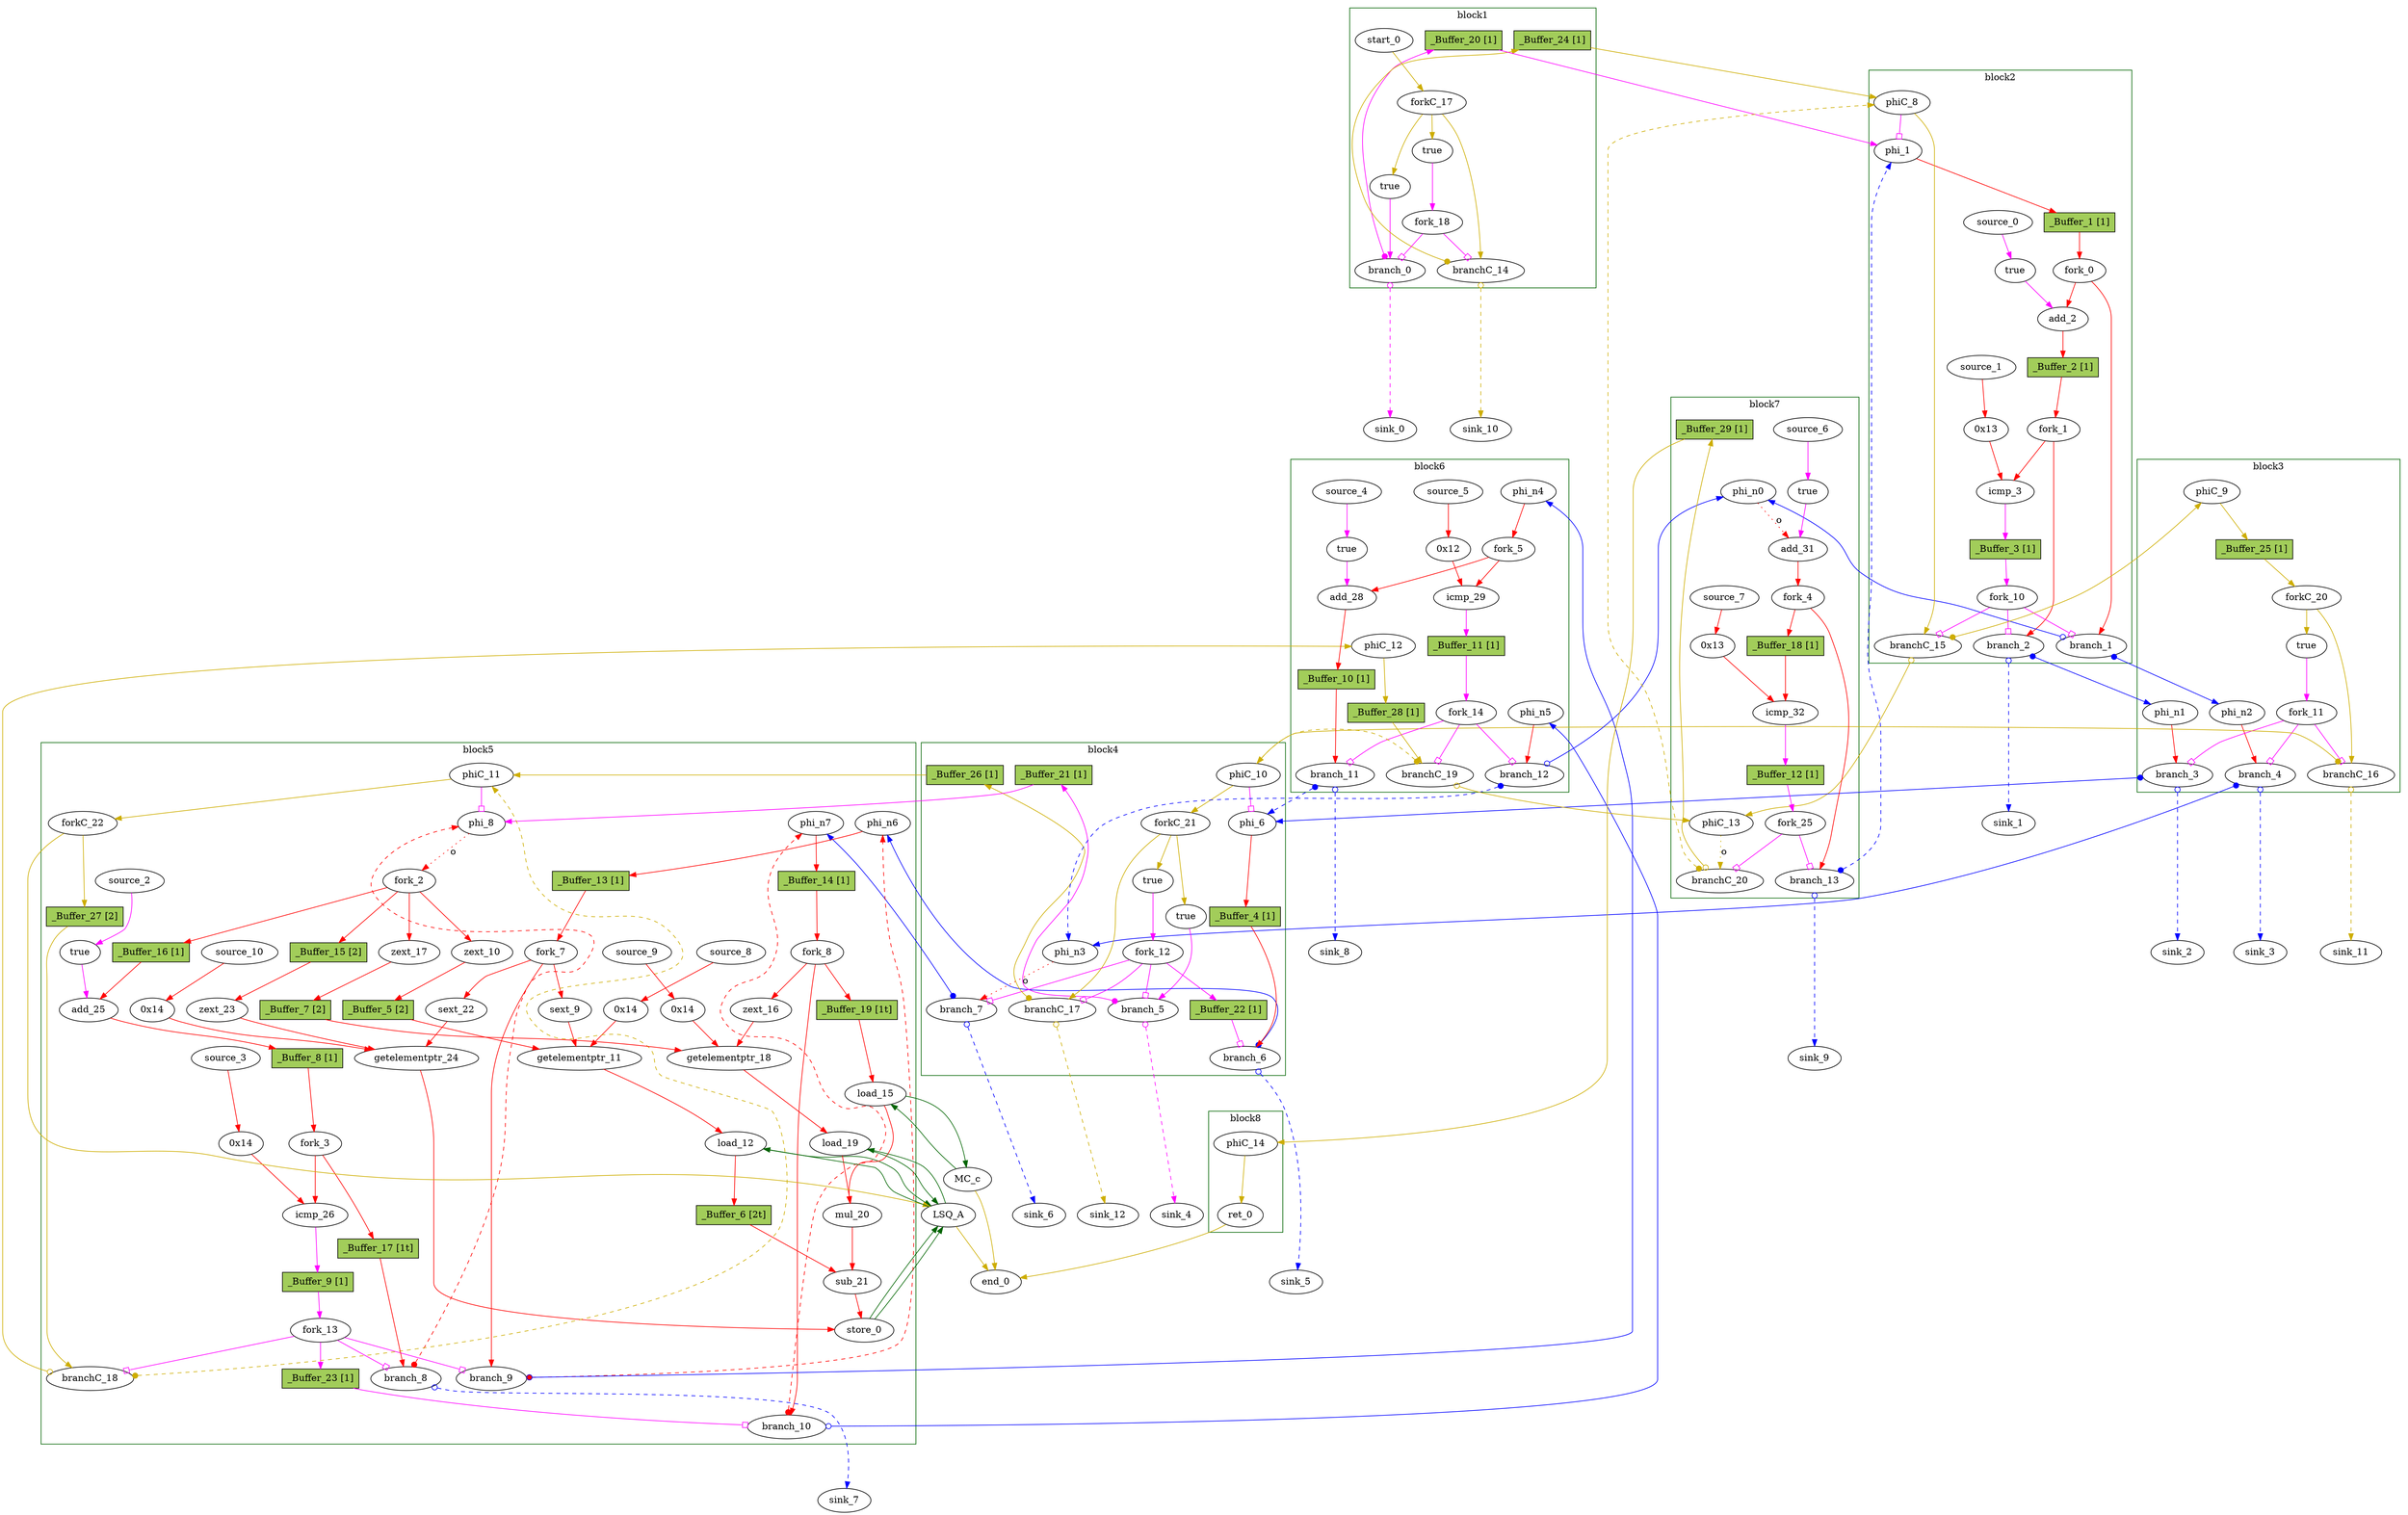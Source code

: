 // Number of blocks: 155
// Number of channels: 233
Digraph G {

  // Blocks
subgraph cluster_1 {
color = "darkgreen"
label = "block1"
  brCst_block1 [type=Constant, in="in1:1", out="out1:1", bbID = 1, value="0x1", label=true,  shape=oval];
  cst_0 [type=Constant, in="in1:1", out="out1:1", bbID = 1, value="0x1", label=true,  shape=oval];
  branch_0 [type=Branch, in="in1:1 in2?:1", out="out1+:1 out2-:1", bbID = 1,  shape=oval];
  start_0 [type=Entry, in="in1:0", out="out1:0", bbID = 1,  shape=oval];
  forkC_17 [type=Fork, in="in1:0", out="out1:0 out2:0 out3:0", bbID = 1,  shape=oval];
  branchC_14 [type=Branch, in="in1:0 in2?:1", out="out1+:0 out2-:0", bbID = 1,  shape=oval];
  fork_18 [type=Fork, in="in1:1", out="out1:1 out2:1", bbID = 1,  shape=oval];
  _Buffer_20 [type=Buffer, in="in1:1", out="out1:1", bbID = 1, slots=1, transparent=false, label="_Buffer_20 [1]",  shape=box, style=filled, fillcolor=darkolivegreen3, height = 0.4];
  _Buffer_24 [type=Buffer, in="in1:0", out="out1:0", bbID = 1, slots=1, transparent=false, label="_Buffer_24 [1]",  shape=box, style=filled, fillcolor=darkolivegreen3, height = 0.4];
}
subgraph cluster_2 {
color = "darkgreen"
label = "block2"
  phi_1 [type=Mux, in="in1?:1 in2:5 in3:5", out="out1:5", delay=1.918, bbID = 2,  shape=oval];
  cst_1 [type=Constant, in="in1:1", out="out1:1", bbID = 2, value="0x1", label=true,  shape=oval];
  add_2 [type=Operator, in="in1:6 in2:6", out="out1:6", op = "add_op", delay=2.974, bbID = 2,  shape=oval];
  cst_2 [type=Constant, in="in1:5", out="out1:5", bbID = 2, value="0x13", label="0x13",  shape=oval];
  icmp_3 [type=Operator, in="in1:6 in2:6", out="out1:1", op = "icmp_ult_op", delay=3.42, bbID = 2,  shape=oval];
  fork_0 [type=Fork, in="in1:5", out="out1:5 out2:5", bbID = 2,  shape=oval];
  fork_1 [type=Fork, in="in1:6", out="out1:6 out2:6", bbID = 2,  shape=oval];
  branch_1 [type=Branch, in="in1:5 in2?:1", out="out1+:5 out2-:5", bbID = 2,  shape=oval];
  branch_2 [type=Branch, in="in1:6 in2?:1", out="out1+:6 out2-:6", bbID = 2,  shape=oval];
  fork_10 [type=Fork, in="in1:1", out="out1:1 out2:1 out3:1", bbID = 2,  shape=oval];
  phiC_8 [type=CntrlMerge, in="in1:0 in2:0", out="out1:0 out2?:1", delay=1.842, bbID = 2,  shape=oval];
  branchC_15 [type=Branch, in="in1:0 in2?:1", out="out1+:0 out2-:0", bbID = 2,  shape=oval];
  source_0 [type=Source, out="out1:1", bbID = 2,  shape=oval];
  source_1 [type=Source, out="out1:5", bbID = 2,  shape=oval];
  _Buffer_1 [type=Buffer, in="in1:5", out="out1:5", bbID = 2, slots=1, transparent=false, label="_Buffer_1 [1]",  shape=box, style=filled, fillcolor=darkolivegreen3, height = 0.4];
  _Buffer_2 [type=Buffer, in="in1:6", out="out1:6", bbID = 2, slots=1, transparent=false, label="_Buffer_2 [1]",  shape=box, style=filled, fillcolor=darkolivegreen3, height = 0.4];
  _Buffer_3 [type=Buffer, in="in1:1", out="out1:1", bbID = 2, slots=1, transparent=false, label="_Buffer_3 [1]",  shape=box, style=filled, fillcolor=darkolivegreen3, height = 0.4];
}
subgraph cluster_3 {
color = "darkgreen"
label = "block3"
  brCst_block3 [type=Constant, in="in1:1", out="out1:1", bbID = 3, value="0x1", label=true,  shape=oval];
  phi_n1 [type=Merge, in="in1:6", out="out1:6", bbID = 3,  shape=oval];
  phi_n2 [type=Merge, in="in1:5", out="out1:5", bbID = 3,  shape=oval];
  branch_3 [type=Branch, in="in1:6 in2?:1", out="out1+:6 out2-:6", bbID = 3,  shape=oval];
  branch_4 [type=Branch, in="in1:5 in2?:1", out="out1+:5 out2-:5", bbID = 3,  shape=oval];
  fork_11 [type=Fork, in="in1:1", out="out1:1 out2:1 out3:1", bbID = 3,  shape=oval];
  phiC_9 [type=Merge, in="in1:0", out="out1:0", delay=1.842, bbID = 3,  shape=oval];
  forkC_20 [type=Fork, in="in1:0", out="out1:0 out2:0", bbID = 3,  shape=oval];
  branchC_16 [type=Branch, in="in1:0 in2?:1", out="out1+:0 out2-:0", bbID = 3,  shape=oval];
  _Buffer_25 [type=Buffer, in="in1:0", out="out1:0", bbID = 3, slots=1, transparent=false, label="_Buffer_25 [1]",  shape=box, style=filled, fillcolor=darkolivegreen3, height = 0.4];
}
subgraph cluster_4 {
color = "darkgreen"
label = "block4"
  phi_6 [type=Mux, in="in1?:1 in2:5 in3:5", out="out1:5", delay=1.918, bbID = 4,  shape=oval];
  brCst_block4 [type=Constant, in="in1:1", out="out1:1", bbID = 4, value="0x1", label=true,  shape=oval];
  cst_3 [type=Constant, in="in1:1", out="out1:1", bbID = 4, value="0x1", label=true,  shape=oval];
  phi_n3 [type=Merge, in="in1:5 in2:5", out="out1:5", delay=1.918, bbID = 4,  shape=oval];
  branch_5 [type=Branch, in="in1:1 in2?:1", out="out1+:1 out2-:1", bbID = 4,  shape=oval];
  branch_6 [type=Branch, in="in1:5 in2?:1", out="out1+:5 out2-:5", bbID = 4,  shape=oval];
  branch_7 [type=Branch, in="in1:5 in2?:1", out="out1+:5 out2-:5", bbID = 4,  shape=oval];
  fork_12 [type=Fork, in="in1:1", out="out1:1 out2:1 out3:1 out4:1", bbID = 4,  shape=oval];
  phiC_10 [type=CntrlMerge, in="in1:0 in2:0", out="out1:0 out2?:1", delay=1.842, bbID = 4,  shape=oval];
  forkC_21 [type=Fork, in="in1:0", out="out1:0 out2:0 out3:0", bbID = 4,  shape=oval];
  branchC_17 [type=Branch, in="in1:0 in2?:1", out="out1+:0 out2-:0", bbID = 4,  shape=oval];
  _Buffer_4 [type=Buffer, in="in1:5", out="out1:5", bbID = 4, slots=1, transparent=false, label="_Buffer_4 [1]",  shape=box, style=filled, fillcolor=darkolivegreen3, height = 0.4];
  _Buffer_21 [type=Buffer, in="in1:1", out="out1:1", bbID = 4, slots=1, transparent=false, label="_Buffer_21 [1]",  shape=box, style=filled, fillcolor=darkolivegreen3, height = 0.4];
  _Buffer_22 [type=Buffer, in="in1:1", out="out1:1", bbID = 4, slots=1, transparent=false, label="_Buffer_22 [1]",  shape=box, style=filled, fillcolor=darkolivegreen3, height = 0.4];
  _Buffer_26 [type=Buffer, in="in1:0", out="out1:0", bbID = 4, slots=1, transparent=false, label="_Buffer_26 [1]",  shape=box, style=filled, fillcolor=darkolivegreen3, height = 0.4];
}
subgraph cluster_5 {
color = "darkgreen"
label = "block5"
  phi_8 [type=Mux, in="in1?:1 in2:5 in3:5", out="out1:5", delay=1.918, bbID = 5,  shape=oval];
  sext_9 [type=Operator, in="in1:5", out="out1:5", op = "sext_op", delay=0.786, bbID = 5, retimingDiff=1,  shape=oval];
  zext_10 [type=Operator, in="in1:5", out="out1:5", op = "zext_op", bbID = 5,  shape=oval];
  getelementptr_11 [type=Operator, in="in1:32 in2:32 in3:32", out="out1:32", op = "getelementptr_op", delay=2.914, constants=1, bbID = 5, retimingDiff=1,  shape=oval];
  load_12 [type=Operator, in="in1:32 in2:32", out="out1:32 out2:32", op = "lsq_load_op", delay=1.503, latency=5, bbID = 5, portID = 0, offset = 0, retimingDiff=1.66667,  shape=oval];
  load_15 [type=Operator, in="in1:32 in2:5", out="out1:32 out2:5", op = "mc_load_op", delay=1.503, latency=2, bbID = 5, portID = 0, offset = 0, retimingDiff=0.66667,  shape=oval];
  zext_16 [type=Operator, in="in1:5", out="out1:5", op = "zext_op", bbID = 5, retimingDiff=1.33333,  shape=oval];
  zext_17 [type=Operator, in="in1:5", out="out1:5", op = "zext_op", bbID = 5,  shape=oval];
  getelementptr_18 [type=Operator, in="in1:32 in2:32 in3:32", out="out1:32", op = "getelementptr_op", delay=2.914, constants=1, bbID = 5, retimingDiff=1.33333,  shape=oval];
  load_19 [type=Operator, in="in1:32 in2:32", out="out1:32 out2:32", op = "lsq_load_op", delay=1.503, latency=5, bbID = 5, portID = 1, offset = 0, retimingDiff=1.66667,  shape=oval];
  mul_20 [type=Operator, in="in1:32 in2:32", out="out1:32", op = "mul_op", delay=2.914, latency=4, bbID = 5, retimingDiff=1.33333,  shape=oval];
  sub_21 [type=Operator, in="in1:32 in2:32", out="out1:32", op = "sub_op", delay=2.683, bbID = 5, retimingDiff=4.33333,  shape=oval];
  sext_22 [type=Operator, in="in1:5", out="out1:5", op = "sext_op", delay=0.786, bbID = 5, retimingDiff=1,  shape=oval];
  zext_23 [type=Operator, in="in1:5", out="out1:5", op = "zext_op", bbID = 5, retimingDiff=1,  shape=oval];
  getelementptr_24 [type=Operator, in="in1:32 in2:32 in3:32", out="out1:32", op = "getelementptr_op", delay=2.914, constants=1, bbID = 5, retimingDiff=1,  shape=oval];
  store_0 [type=Operator, in="in1:32 in2:32", out="out1:32 out2:32", op = "lsq_store_op", delay=0.779, bbID = 5, portID = 0, offset = 0,  shape=oval];
  cst_4 [type=Constant, in="in1:1", out="out1:1", bbID = 5, value="0x1", label=true, retimingDiff=0.333333,  shape=oval];
  add_25 [type=Operator, in="in1:5 in2:5", out="out1:5", op = "add_op", delay=2.974, bbID = 5, retimingDiff=0.333333,  shape=oval];
  cst_5 [type=Constant, in="in1:5", out="out1:5", bbID = 5, value="0x14", label="0x14", retimingDiff=0.666667,  shape=oval];
  icmp_26 [type=Operator, in="in1:5 in2:5", out="out1:1", op = "icmp_ult_op", delay=3.42, bbID = 5, retimingDiff=0.666667,  shape=oval];
  cst_10 [type=Constant, in="in1:5", out="out1:5", bbID = 5, value="0x14", label="0x14", retimingDiff=1,  shape=oval];
  cst_11 [type=Constant, in="in1:5", out="out1:5", bbID = 5, value="0x14", label="0x14", retimingDiff=1.33333,  shape=oval];
  cst_12 [type=Constant, in="in1:5", out="out1:5", bbID = 5, value="0x14", label="0x14", retimingDiff=1,  shape=oval];
  phi_n6 [type=Merge, in="in1:5 in2:5", out="out1:5", delay=1.918, bbID = 5,  shape=oval];
  phi_n7 [type=Merge, in="in1:5 in2:5", out="out1:5", delay=1.918, bbID = 5, retimingDiff=0.333333,  shape=oval];
  fork_2 [type=Fork, in="in1:5", out="out1:5 out2:5 out3:5 out4:5", bbID = 5,  shape=oval];
  fork_3 [type=Fork, in="in1:5", out="out1:5 out2:5", bbID = 5, retimingDiff=0.666667,  shape=oval];
  fork_7 [type=Fork, in="in1:5", out="out1:5 out2:5 out3:5", bbID = 5, retimingDiff=1,  shape=oval];
  fork_8 [type=Fork, in="in1:5", out="out1:5 out2:5 out3:5", bbID = 5, retimingDiff=1.33333,  shape=oval];
  branch_8 [type=Branch, in="in1:5 in2?:1", out="out1+:5 out2-:5", bbID = 5, retimingDiff=1,  shape=oval];
  branch_9 [type=Branch, in="in1:5 in2?:1", out="out1+:5 out2-:5", bbID = 5, retimingDiff=1,  shape=oval];
  branch_10 [type=Branch, in="in1:5 in2?:1", out="out1+:5 out2-:5", bbID = 5, retimingDiff=1.33333,  shape=oval];
  fork_13 [type=Fork, in="in1:1", out="out1:1 out2:1 out3:1 out4:1", bbID = 5, retimingDiff=1,  shape=oval];
  phiC_11 [type=CntrlMerge, in="in1:0 in2:0", out="out1:0 out2?:1", delay=1.842, bbID = 5,  shape=oval];
  forkC_22 [type=Fork, in="in1:0", out="out1:0 out2:0", bbID = 5,  shape=oval];
  branchC_18 [type=Branch, in="in1:0 in2?:1", out="out1+:0 out2-:0", bbID = 5, retimingDiff=1,  shape=oval];
  source_2 [type=Source, out="out1:1", bbID = 5, retimingDiff=0.333333,  shape=oval];
  source_3 [type=Source, out="out1:5", bbID = 5, retimingDiff=0.666667,  shape=oval];
  source_8 [type=Source, out="out1:5", bbID = 5, retimingDiff=1,  shape=oval];
  source_9 [type=Source, out="out1:5", bbID = 5, retimingDiff=1.33333,  shape=oval];
  source_10 [type=Source, out="out1:5", bbID = 5, retimingDiff=1,  shape=oval];
  _Buffer_5 [type=Buffer, in="in1:5", out="out1:5", bbID = 5, slots=2, transparent=false, label="_Buffer_5 [2]",  shape=box, style=filled, fillcolor=darkolivegreen3, height = 0.4];
  _Buffer_6 [type=Buffer, in="in1:32", out="out1:32", bbID = 5, slots=2, transparent=true, label="_Buffer_6 [2t]",  shape=box, style=filled, fillcolor=darkolivegreen3, height = 0.4];
  _Buffer_7 [type=Buffer, in="in1:5", out="out1:5", bbID = 5, slots=2, transparent=false, label="_Buffer_7 [2]",  shape=box, style=filled, fillcolor=darkolivegreen3, height = 0.4];
  _Buffer_8 [type=Buffer, in="in1:5", out="out1:5", bbID = 5, slots=1, transparent=false, label="_Buffer_8 [1]",  shape=box, style=filled, fillcolor=darkolivegreen3, height = 0.4];
  _Buffer_9 [type=Buffer, in="in1:1", out="out1:1", bbID = 5, slots=1, transparent=false, label="_Buffer_9 [1]",  shape=box, style=filled, fillcolor=darkolivegreen3, height = 0.4];
  _Buffer_13 [type=Buffer, in="in1:5", out="out1:5", bbID = 5, slots=1, transparent=false, label="_Buffer_13 [1]",  shape=box, style=filled, fillcolor=darkolivegreen3, height = 0.4];
  _Buffer_14 [type=Buffer, in="in1:5", out="out1:5", bbID = 5, slots=1, transparent=false, label="_Buffer_14 [1]",  shape=box, style=filled, fillcolor=darkolivegreen3, height = 0.4];
  _Buffer_15 [type=Buffer, in="in1:5", out="out1:5", bbID = 5, slots=2, transparent=false, label="_Buffer_15 [2]",  shape=box, style=filled, fillcolor=darkolivegreen3, height = 0.4];
  _Buffer_16 [type=Buffer, in="in1:5", out="out1:5", bbID = 5, slots=1, transparent=false, label="_Buffer_16 [1]",  shape=box, style=filled, fillcolor=darkolivegreen3, height = 0.4];
  _Buffer_17 [type=Buffer, in="in1:5", out="out1:5", bbID = 5, slots=1, transparent=true, label="_Buffer_17 [1t]",  shape=box, style=filled, fillcolor=darkolivegreen3, height = 0.4];
  _Buffer_19 [type=Buffer, in="in1:5", out="out1:5", bbID = 5, slots=1, transparent=true, label="_Buffer_19 [1t]",  shape=box, style=filled, fillcolor=darkolivegreen3, height = 0.4];
  _Buffer_23 [type=Buffer, in="in1:1", out="out1:1", bbID = 5, slots=1, transparent=false, label="_Buffer_23 [1]",  shape=box, style=filled, fillcolor=darkolivegreen3, height = 0.4];
  _Buffer_27 [type=Buffer, in="in1:0", out="out1:0", bbID = 5, slots=2, transparent=false, label="_Buffer_27 [2]",  shape=box, style=filled, fillcolor=darkolivegreen3, height = 0.4];
}
subgraph cluster_6 {
color = "darkgreen"
label = "block6"
  cst_6 [type=Constant, in="in1:1", out="out1:1", bbID = 6, value="0x1", label=true,  shape=oval];
  add_28 [type=Operator, in="in1:5 in2:5", out="out1:5", op = "add_op", delay=2.974, bbID = 6,  shape=oval];
  cst_7 [type=Constant, in="in1:5", out="out1:5", bbID = 6, value="0x12", label="0x12",  shape=oval];
  icmp_29 [type=Operator, in="in1:6 in2:6", out="out1:1", op = "icmp_slt_op", delay=3.42, bbID = 6,  shape=oval];
  phi_n4 [type=Merge, in="in1:5", out="out1:5", bbID = 6,  shape=oval];
  phi_n5 [type=Merge, in="in1:5", out="out1:5", bbID = 6,  shape=oval];
  fork_5 [type=Fork, in="in1:5", out="out1:5 out2:5", bbID = 6,  shape=oval];
  branch_11 [type=Branch, in="in1:5 in2?:1", out="out1+:5 out2-:5", bbID = 6,  shape=oval];
  branch_12 [type=Branch, in="in1:5 in2?:1", out="out1+:5 out2-:5", bbID = 6,  shape=oval];
  fork_14 [type=Fork, in="in1:1", out="out1:1 out2:1 out3:1", bbID = 6,  shape=oval];
  phiC_12 [type=Merge, in="in1:0", out="out1:0", delay=1.842, bbID = 6,  shape=oval];
  branchC_19 [type=Branch, in="in1:0 in2?:1", out="out1+:0 out2-:0", bbID = 6,  shape=oval];
  source_4 [type=Source, out="out1:1", bbID = 6,  shape=oval];
  source_5 [type=Source, out="out1:5", bbID = 6,  shape=oval];
  _Buffer_10 [type=Buffer, in="in1:5", out="out1:5", bbID = 6, slots=1, transparent=false, label="_Buffer_10 [1]",  shape=box, style=filled, fillcolor=darkolivegreen3, height = 0.4];
  _Buffer_11 [type=Buffer, in="in1:1", out="out1:1", bbID = 6, slots=1, transparent=false, label="_Buffer_11 [1]",  shape=box, style=filled, fillcolor=darkolivegreen3, height = 0.4];
  _Buffer_28 [type=Buffer, in="in1:0", out="out1:0", bbID = 6, slots=1, transparent=false, label="_Buffer_28 [1]",  shape=box, style=filled, fillcolor=darkolivegreen3, height = 0.4];
}
subgraph cluster_7 {
color = "darkgreen"
label = "block7"
  cst_8 [type=Constant, in="in1:1", out="out1:1", bbID = 7, value="0x1", label=true,  shape=oval];
  add_31 [type=Operator, in="in1:5 in2:5", out="out1:5", op = "add_op", delay=2.974, bbID = 7,  shape=oval];
  cst_9 [type=Constant, in="in1:5", out="out1:5", bbID = 7, value="0x13", label="0x13",  shape=oval];
  icmp_32 [type=Operator, in="in1:5 in2:5", out="out1:1", op = "icmp_ult_op", delay=3.42, bbID = 7,  shape=oval];
  phi_n0 [type=Merge, in="in1:5 in2:5", out="out1:5", delay=1.918, bbID = 7,  shape=oval];
  fork_4 [type=Fork, in="in1:5", out="out1:5 out2:5", bbID = 7,  shape=oval];
  branch_13 [type=Branch, in="in1:5 in2?:1", out="out1+:5 out2-:5", bbID = 7,  shape=oval];
  phiC_13 [type=Merge, in="in1:0 in2:0", out="out1:0", delay=1.842, bbID = 7,  shape=oval];
  branchC_20 [type=Branch, in="in1:0 in2?:1", out="out1+:0 out2-:0", bbID = 7,  shape=oval];
  fork_25 [type=Fork, in="in1:1", out="out1:1 out2:1", bbID = 7,  shape=oval];
  source_6 [type=Source, out="out1:1", bbID = 7,  shape=oval];
  source_7 [type=Source, out="out1:5", bbID = 7,  shape=oval];
  _Buffer_12 [type=Buffer, in="in1:1", out="out1:1", bbID = 7, slots=1, transparent=false, label="_Buffer_12 [1]",  shape=box, style=filled, fillcolor=darkolivegreen3, height = 0.4];
  _Buffer_18 [type=Buffer, in="in1:5", out="out1:5", bbID = 7, slots=1, transparent=false, label="_Buffer_18 [1]",  shape=box, style=filled, fillcolor=darkolivegreen3, height = 0.4];
  _Buffer_29 [type=Buffer, in="in1:0", out="out1:0", bbID = 7, slots=1, transparent=false, label="_Buffer_29 [1]",  shape=box, style=filled, fillcolor=darkolivegreen3, height = 0.4];
}
subgraph cluster_8 {
color = "darkgreen"
label = "block8"
  ret_0 [type=Operator, in="in1:0", out="out1:0", op = "ret_op", bbID = 8,  shape=oval];
  phiC_14 [type=Merge, in="in1:0", out="out1:0", delay=1.842, bbID = 8,  shape=oval];
}
  LSQ_A [type=LSQ, in="in1:0*c0 in2:32*l0a in3:32*l1a in4:32*s0a in5:32*s0d", out="out1:32*l0d out2:32*l1d out3:0*e", bbID = 0, memory = "A", bbcount = 1, ldcount = 2, stcount = 1, fifoDepth = 16, numLoads = "{2}", numStores = "{1}", loadOffsets = "{{0;0;0;0;0;0;0;0;0;0;0;0;0;0;0;0}}", storeOffsets = "{{2;0;0;0;0;0;0;0;0;0;0;0;0;0;0;0}}", loadPorts = "{{0;1;0;0;0;0;0;0;0;0;0;0;0;0;0;0}}", storePorts = "{{0;0;0;0;0;0;0;0;0;0;0;0;0;0;0;0}}", ];
  MC_c [type=MC, in="in1:5*l0a", out="out1:32*l0d out2:0*e", bbID = 0, memory = "c", bbcount = 0, ldcount = 1, stcount = 0, ];
  end_0 [type=Exit, in="in1:0*e in2:0*e in3:0", out="out1:0", bbID = 0,  shape=oval];
  sink_0 [type=Sink, in="in1:1", bbID = 0,  shape=oval];
  sink_1 [type=Sink, in="in1:6", bbID = 0,  shape=oval];
  sink_2 [type=Sink, in="in1:6", bbID = 0,  shape=oval];
  sink_3 [type=Sink, in="in1:5", bbID = 0,  shape=oval];
  sink_4 [type=Sink, in="in1:1", bbID = 0,  shape=oval];
  sink_5 [type=Sink, in="in1:5", bbID = 0,  shape=oval];
  sink_6 [type=Sink, in="in1:5", bbID = 0,  shape=oval];
  sink_7 [type=Sink, in="in1:5", bbID = 0,  shape=oval];
  sink_8 [type=Sink, in="in1:5", bbID = 0,  shape=oval];
  sink_9 [type=Sink, in="in1:5", bbID = 0,  shape=oval];
  sink_10 [type=Sink, in="in1:0", bbID = 0,  shape=oval];
  sink_11 [type=Sink, in="in1:0", bbID = 0,  shape=oval];
  sink_12 [type=Sink, in="in1:0", bbID = 0,  shape=oval];

  // Channels
  brCst_block1 -> fork_18 [from=out1, to=in1, arrowhead=normal, color=magenta];
  cst_0 -> branch_0 [from=out1, to=in1, arrowhead=normal, color=magenta];
  phi_1 -> _Buffer_1 [from=out1, to=in1, arrowhead=normal, color=red];
  cst_1 -> add_2 [from=out1, to=in2, arrowhead=normal, color=magenta];
  add_2 -> _Buffer_2 [from=out1, to=in1, arrowhead=normal, color=red];
  cst_2 -> icmp_3 [from=out1, to=in2, arrowhead=normal, color=red];
  icmp_3 -> _Buffer_3 [from=out1, to=in1, arrowhead=normal, color=magenta];
  brCst_block3 -> fork_11 [from=out1, to=in1, arrowhead=normal, color=magenta];
  phi_6 -> _Buffer_4 [from=out1, to=in1, arrowhead=normal, color=red];
  brCst_block4 -> fork_12 [from=out1, to=in1, arrowhead=normal, color=magenta];
  cst_3 -> branch_5 [from=out1, to=in1, arrowhead=normal, color=magenta];
  phi_8 -> fork_2 [from=out1, to=in1, arrowhead=normal, color=red, slots=1, style=dotted, label="o", transparent=true];
  sext_9 -> getelementptr_11 [from=out1, to=in1, arrowhead=normal, color=red];
  zext_10 -> _Buffer_5 [from=out1, to=in1, arrowhead=normal, color=red];
  getelementptr_11 -> load_12 [from=out1, to=in2, arrowhead=normal, color=red];
  load_12 -> _Buffer_6 [from=out1, to=in1, arrowhead=normal, color=red];
  load_12 -> LSQ_A [from=out2, to=in2, arrowhead=normal, color=darkgreen];
  load_15 -> mul_20 [from=out1, to=in1, arrowhead=normal, color=red];
  load_15 -> MC_c [from=out2, to=in1, arrowhead=normal, color=darkgreen];
  zext_16 -> getelementptr_18 [from=out1, to=in1, arrowhead=normal, color=red];
  zext_17 -> _Buffer_7 [from=out1, to=in1, arrowhead=normal, color=red];
  getelementptr_18 -> load_19 [from=out1, to=in2, arrowhead=normal, color=red];
  load_19 -> mul_20 [from=out1, to=in2, arrowhead=normal, color=red];
  load_19 -> LSQ_A [from=out2, to=in3, arrowhead=normal, color=darkgreen];
  mul_20 -> sub_21 [from=out1, to=in2, arrowhead=normal, color=red];
  sub_21 -> store_0 [from=out1, to=in1, arrowhead=normal, color=red];
  sext_22 -> getelementptr_24 [from=out1, to=in1, arrowhead=normal, color=red];
  zext_23 -> getelementptr_24 [from=out1, to=in2, arrowhead=normal, color=red];
  getelementptr_24 -> store_0 [from=out1, to=in2, arrowhead=normal, color=red];
  store_0 -> LSQ_A [from=out2, to=in4, arrowhead=normal, color=darkgreen];
  store_0 -> LSQ_A [from=out1, to=in5, arrowhead=normal, color=darkgreen];
  cst_4 -> add_25 [from=out1, to=in2, arrowhead=normal, color=magenta];
  add_25 -> _Buffer_8 [from=out1, to=in1, arrowhead=normal, color=red];
  cst_5 -> icmp_26 [from=out1, to=in2, arrowhead=normal, color=red];
  icmp_26 -> _Buffer_9 [from=out1, to=in1, arrowhead=normal, color=magenta];
  cst_6 -> add_28 [from=out1, to=in2, arrowhead=normal, color=magenta];
  add_28 -> _Buffer_10 [from=out1, to=in1, arrowhead=normal, color=red];
  cst_7 -> icmp_29 [from=out1, to=in2, arrowhead=normal, color=red];
  icmp_29 -> _Buffer_11 [from=out1, to=in1, arrowhead=normal, color=magenta];
  cst_8 -> add_31 [from=out1, to=in2, arrowhead=normal, color=magenta];
  add_31 -> fork_4 [from=out1, to=in1, arrowhead=normal, color=red];
  cst_9 -> icmp_32 [from=out1, to=in2, arrowhead=normal, color=red];
  icmp_32 -> _Buffer_12 [from=out1, to=in1, arrowhead=normal, color=magenta];
  ret_0 -> end_0 [from=out1, to=in3, arrowhead=normal, color=gold3];
  cst_10 -> getelementptr_11 [from=out1, to=in3, arrowhead=normal, color=red];
  cst_11 -> getelementptr_18 [from=out1, to=in3, arrowhead=normal, color=red];
  cst_12 -> getelementptr_24 [from=out1, to=in3, arrowhead=normal, color=red];
  phi_n0 -> add_31 [from=out1, to=in1, arrowhead=normal, color=red, slots=1, style=dotted, label="o", transparent=true];
  phi_n1 -> branch_3 [from=out1, to=in1, arrowhead=normal, color=red];
  phi_n2 -> branch_4 [from=out1, to=in1, arrowhead=normal, color=red];
  phi_n3 -> branch_7 [from=out1, to=in1, arrowhead=normal, color=red, slots=1, style=dotted, label="o", transparent=true];
  phi_n4 -> fork_5 [from=out1, to=in1, arrowhead=normal, color=red];
  phi_n5 -> branch_12 [from=out1, to=in1, arrowhead=normal, color=red];
  phi_n6 -> _Buffer_13 [from=out1, to=in1, arrowhead=normal, color=red];
  phi_n7 -> _Buffer_14 [from=out1, to=in1, arrowhead=normal, color=red];
  fork_0 -> add_2 [from=out1, to=in1, arrowhead=normal, color=red];
  fork_0 -> branch_1 [from=out2, to=in1, arrowhead=normal, color=red];
  fork_1 -> icmp_3 [from=out1, to=in1, arrowhead=normal, color=red];
  fork_1 -> branch_2 [from=out2, to=in1, arrowhead=normal, color=red];
  fork_2 -> zext_10 [from=out1, to=in1, arrowhead=normal, color=red];
  fork_2 -> zext_17 [from=out2, to=in1, arrowhead=normal, color=red];
  fork_2 -> _Buffer_15 [from=out3, to=in1, arrowhead=normal, color=red];
  fork_2 -> _Buffer_16 [from=out4, to=in1, arrowhead=normal, color=red];
  fork_3 -> icmp_26 [from=out1, to=in1, arrowhead=normal, color=red];
  fork_3 -> _Buffer_17 [from=out2, to=in1, arrowhead=normal, color=red];
  fork_4 -> _Buffer_18 [from=out1, to=in1, arrowhead=normal, color=red];
  fork_4 -> branch_13 [from=out2, to=in1, arrowhead=normal, color=red];
  fork_5 -> add_28 [from=out1, to=in1, arrowhead=normal, color=red];
  fork_5 -> icmp_29 [from=out2, to=in1, arrowhead=normal, color=red];
  fork_7 -> sext_9 [from=out1, to=in1, arrowhead=normal, color=red];
  fork_7 -> sext_22 [from=out2, to=in1, arrowhead=normal, color=red];
  fork_7 -> branch_9 [from=out3, to=in1, arrowhead=normal, color=red];
  fork_8 -> _Buffer_19 [from=out1, to=in1, arrowhead=normal, color=red];
  fork_8 -> zext_16 [from=out2, to=in1, arrowhead=normal, color=red];
  fork_8 -> branch_10 [from=out3, to=in1, arrowhead=normal, color=red];
  branch_0 -> _Buffer_20 [from=out1, to=in1, dir=both, arrowtail=dot, arrowhead=normal, color=magenta, constraint=false];
  branch_0 -> sink_0 [from=out2, to=in1, dir=both, arrowtail=odot, arrowhead=normal, color=magenta, style=dashed, minlen = 3];
  branch_1 -> phi_n0 [from=out2, to=in1, dir=both, arrowtail=odot, arrowhead=normal, color=blue];
  branch_1 -> phi_n2 [from=out1, to=in1, dir=both, arrowtail=dot, arrowhead=normal, color=blue];
  branch_2 -> phi_n1 [from=out1, to=in1, dir=both, arrowtail=dot, arrowhead=normal, color=blue];
  branch_2 -> sink_1 [from=out2, to=in1, dir=both, arrowtail=odot, arrowhead=normal, color=blue, style=dashed, minlen = 3];
  fork_10 -> branch_1 [from=out2, to=in2, arrowhead=obox, color=magenta];
  fork_10 -> branch_2 [from=out1, to=in2, arrowhead=obox, color=magenta];
  fork_10 -> branchC_15 [from=out3, to=in2, arrowhead=obox, color=magenta];
  branch_3 -> phi_6 [from=out1, to=in2, dir=both, arrowtail=dot, arrowhead=normal, color=blue];
  branch_3 -> sink_2 [from=out2, to=in1, dir=both, arrowtail=odot, arrowhead=normal, color=blue, style=dashed, minlen = 3];
  branch_4 -> phi_n3 [from=out1, to=in1, dir=both, arrowtail=dot, arrowhead=normal, color=blue];
  branch_4 -> sink_3 [from=out2, to=in1, dir=both, arrowtail=odot, arrowhead=normal, color=blue, style=dashed, minlen = 3];
  fork_11 -> branch_3 [from=out2, to=in2, arrowhead=obox, color=magenta];
  fork_11 -> branch_4 [from=out1, to=in2, arrowhead=obox, color=magenta];
  fork_11 -> branchC_16 [from=out3, to=in2, arrowhead=obox, color=magenta];
  branch_5 -> _Buffer_21 [from=out1, to=in1, dir=both, arrowtail=dot, arrowhead=normal, color=magenta, constraint=false];
  branch_5 -> sink_4 [from=out2, to=in1, dir=both, arrowtail=odot, arrowhead=normal, color=magenta, style=dashed, minlen = 3];
  branch_6 -> phi_n6 [from=out1, to=in1, dir=both, arrowtail=dot, arrowhead=normal, color=blue];
  branch_6 -> sink_5 [from=out2, to=in1, dir=both, arrowtail=odot, arrowhead=normal, color=blue, style=dashed, minlen = 3];
  branch_7 -> phi_n7 [from=out1, to=in1, dir=both, arrowtail=dot, arrowhead=normal, color=blue];
  branch_7 -> sink_6 [from=out2, to=in1, dir=both, arrowtail=odot, arrowhead=normal, color=blue, style=dashed, minlen = 3];
  fork_12 -> branch_5 [from=out3, to=in2, arrowhead=obox, color=magenta];
  fork_12 -> _Buffer_22 [from=out2, to=in1, arrowhead=normal, color=magenta];
  fork_12 -> branch_7 [from=out1, to=in2, arrowhead=obox, color=magenta];
  fork_12 -> branchC_17 [from=out4, to=in2, arrowhead=obox, color=magenta];
  branch_8 -> phi_8 [from=out1, to=in3, dir=both, arrowtail=dot, arrowhead=normal, color=red, constraint=false, style=dashed, minlen = 3];
  branch_8 -> sink_7 [from=out2, to=in1, dir=both, arrowtail=odot, arrowhead=normal, color=blue, style=dashed, minlen = 3];
  branch_9 -> phi_n4 [from=out2, to=in1, dir=both, arrowtail=odot, arrowhead=normal, color=blue];
  branch_9 -> phi_n6 [from=out1, to=in2, dir=both, arrowtail=dot, arrowhead=normal, color=red, constraint=false, style=dashed, minlen = 3];
  branch_10 -> phi_n5 [from=out2, to=in1, dir=both, arrowtail=odot, arrowhead=normal, color=blue];
  branch_10 -> phi_n7 [from=out1, to=in2, dir=both, arrowtail=dot, arrowhead=normal, color=red, constraint=false, style=dashed, minlen = 3];
  fork_13 -> branch_8 [from=out3, to=in2, arrowhead=obox, color=magenta];
  fork_13 -> branch_9 [from=out2, to=in2, arrowhead=obox, color=magenta];
  fork_13 -> _Buffer_23 [from=out1, to=in1, arrowhead=normal, color=magenta];
  fork_13 -> branchC_18 [from=out4, to=in2, arrowhead=obox, color=magenta];
  branch_11 -> phi_6 [from=out1, to=in3, dir=both, arrowtail=dot, arrowhead=normal, color=blue, style=dashed, minlen = 3];
  branch_11 -> sink_8 [from=out2, to=in1, dir=both, arrowtail=odot, arrowhead=normal, color=blue, style=dashed, minlen = 3];
  branch_12 -> phi_n0 [from=out2, to=in2, dir=both, arrowtail=odot, arrowhead=normal, color=blue];
  branch_12 -> phi_n3 [from=out1, to=in2, dir=both, arrowtail=dot, arrowhead=normal, color=blue, style=dashed, minlen = 3];
  fork_14 -> branch_11 [from=out2, to=in2, arrowhead=obox, color=magenta];
  fork_14 -> branch_12 [from=out1, to=in2, arrowhead=obox, color=magenta];
  fork_14 -> branchC_19 [from=out3, to=in2, arrowhead=obox, color=magenta];
  branch_13 -> phi_1 [from=out1, to=in3, dir=both, arrowtail=dot, arrowhead=normal, color=blue, style=dashed, minlen = 3];
  branch_13 -> sink_9 [from=out2, to=in1, dir=both, arrowtail=odot, arrowhead=normal, color=blue, style=dashed, minlen = 3];
  LSQ_A -> load_12 [from=out1, to=in1, arrowhead=normal, color=darkgreen];
  LSQ_A -> load_19 [from=out2, to=in1, arrowhead=normal, color=darkgreen];
  LSQ_A -> end_0 [from=out3, to=in1, arrowhead=normal, color=gold3];
  MC_c -> load_15 [from=out1, to=in1, arrowhead=normal, color=darkgreen];
  MC_c -> end_0 [from=out2, to=in2, arrowhead=normal, color=gold3];
  start_0 -> forkC_17 [from=out1, to=in1, arrowhead=normal, color=gold3];
  forkC_17 -> brCst_block1 [from=out3, to=in1, arrowhead=normal, color=gold3];
  forkC_17 -> cst_0 [from=out1, to=in1, arrowhead=normal, color=gold3];
  forkC_17 -> branchC_14 [from=out2, to=in1, arrowhead=normal, color=gold3];
  branchC_14 -> _Buffer_24 [from=out1, to=in1, dir=both, arrowtail=dot, arrowhead=normal, color=gold3, constraint=false];
  branchC_14 -> sink_10 [from=out2, to=in1, dir=both, arrowtail=odot, arrowhead=normal, color=gold3, style=dashed, minlen = 3];
  fork_18 -> branch_0 [from=out1, to=in2, arrowhead=obox, color=magenta];
  fork_18 -> branchC_14 [from=out2, to=in2, arrowhead=obox, color=magenta];
  phiC_8 -> phi_1 [from=out2, to=in1, arrowhead=obox, color=magenta];
  phiC_8 -> branchC_15 [from=out1, to=in1, arrowhead=normal, color=gold3];
  branchC_15 -> phiC_9 [from=out1, to=in1, dir=both, arrowtail=dot, arrowhead=normal, color=gold3];
  branchC_15 -> phiC_13 [from=out2, to=in1, dir=both, arrowtail=odot, arrowhead=normal, color=gold3];
  phiC_9 -> _Buffer_25 [from=out1, to=in1, arrowhead=normal, color=gold3];
  forkC_20 -> brCst_block3 [from=out2, to=in1, arrowhead=normal, color=gold3];
  forkC_20 -> branchC_16 [from=out1, to=in1, arrowhead=normal, color=gold3];
  branchC_16 -> phiC_10 [from=out1, to=in1, dir=both, arrowtail=dot, arrowhead=normal, color=gold3];
  branchC_16 -> sink_11 [from=out2, to=in1, dir=both, arrowtail=odot, arrowhead=normal, color=gold3, style=dashed, minlen = 3];
  phiC_10 -> phi_6 [from=out2, to=in1, arrowhead=obox, color=magenta];
  phiC_10 -> forkC_21 [from=out1, to=in1, arrowhead=normal, color=gold3];
  forkC_21 -> brCst_block4 [from=out3, to=in1, arrowhead=normal, color=gold3];
  forkC_21 -> cst_3 [from=out1, to=in1, arrowhead=normal, color=gold3];
  forkC_21 -> branchC_17 [from=out2, to=in1, arrowhead=normal, color=gold3];
  branchC_17 -> _Buffer_26 [from=out1, to=in1, dir=both, arrowtail=dot, arrowhead=normal, color=gold3, constraint=false];
  branchC_17 -> sink_12 [from=out2, to=in1, dir=both, arrowtail=odot, arrowhead=normal, color=gold3, style=dashed, minlen = 3];
  phiC_11 -> phi_8 [from=out2, to=in1, arrowhead=obox, color=magenta];
  phiC_11 -> forkC_22 [from=out1, to=in1, arrowhead=normal, color=gold3];
  forkC_22 -> LSQ_A [from=out1, to=in1, arrowhead=normal, color=gold3];
  forkC_22 -> _Buffer_27 [from=out2, to=in1, arrowhead=normal, color=gold3];
  branchC_18 -> phiC_11 [from=out1, to=in2, dir=both, arrowtail=dot, arrowhead=normal, color=gold3, constraint=false, style=dashed, minlen = 3];
  branchC_18 -> phiC_12 [from=out2, to=in1, dir=both, arrowtail=odot, arrowhead=normal, color=gold3];
  phiC_12 -> _Buffer_28 [from=out1, to=in1, arrowhead=normal, color=gold3];
  branchC_19 -> phiC_10 [from=out1, to=in2, dir=both, arrowtail=dot, arrowhead=normal, color=gold3, style=dashed, minlen = 3];
  branchC_19 -> phiC_13 [from=out2, to=in2, dir=both, arrowtail=odot, arrowhead=normal, color=gold3];
  phiC_13 -> branchC_20 [from=out1, to=in1, arrowhead=normal, color=gold3, slots=1, style=dotted, label="o", transparent=true];
  branchC_20 -> phiC_8 [from=out1, to=in2, dir=both, arrowtail=dot, arrowhead=normal, color=gold3, style=dashed, minlen = 3];
  branchC_20 -> _Buffer_29 [from=out2, to=in1, dir=both, arrowtail=odot, arrowhead=normal, color=gold3, constraint=false];
  fork_25 -> branch_13 [from=out1, to=in2, arrowhead=obox, color=magenta];
  fork_25 -> branchC_20 [from=out2, to=in2, arrowhead=obox, color=magenta];
  phiC_14 -> ret_0 [from=out1, to=in1, arrowhead=normal, color=gold3];
  source_0 -> cst_1 [from=out1, to=in1, arrowhead=normal, color=magenta];
  source_1 -> cst_2 [from=out1, to=in1, arrowhead=normal, color=red];
  source_2 -> cst_4 [from=out1, to=in1, arrowhead=normal, color=magenta];
  source_3 -> cst_5 [from=out1, to=in1, arrowhead=normal, color=red];
  source_4 -> cst_6 [from=out1, to=in1, arrowhead=normal, color=magenta];
  source_5 -> cst_7 [from=out1, to=in1, arrowhead=normal, color=red];
  source_6 -> cst_8 [from=out1, to=in1, arrowhead=normal, color=magenta];
  source_7 -> cst_9 [from=out1, to=in1, arrowhead=normal, color=red];
  source_8 -> cst_10 [from=out1, to=in1, arrowhead=normal, color=red];
  source_9 -> cst_11 [from=out1, to=in1, arrowhead=normal, color=red];
  source_10 -> cst_12 [from=out1, to=in1, arrowhead=normal, color=red];
  _Buffer_1 -> fork_0 [from=out1, to=in1, arrowhead=normal, color=red];
  _Buffer_2 -> fork_1 [from=out1, to=in1, arrowhead=normal, color=red];
  _Buffer_3 -> fork_10 [from=out1, to=in1, arrowhead=normal, color=magenta];
  _Buffer_4 -> branch_6 [from=out1, to=in1, arrowhead=normal, color=red];
  _Buffer_5 -> getelementptr_11 [from=out1, to=in2, arrowhead=normal, color=red];
  _Buffer_6 -> sub_21 [from=out1, to=in1, arrowhead=normal, color=red];
  _Buffer_7 -> getelementptr_18 [from=out1, to=in2, arrowhead=normal, color=red];
  _Buffer_8 -> fork_3 [from=out1, to=in1, arrowhead=normal, color=red];
  _Buffer_9 -> fork_13 [from=out1, to=in1, arrowhead=normal, color=magenta];
  _Buffer_10 -> branch_11 [from=out1, to=in1, arrowhead=normal, color=red];
  _Buffer_11 -> fork_14 [from=out1, to=in1, arrowhead=normal, color=magenta];
  _Buffer_12 -> fork_25 [from=out1, to=in1, arrowhead=normal, color=magenta];
  _Buffer_13 -> fork_7 [from=out1, to=in1, arrowhead=normal, color=red];
  _Buffer_14 -> fork_8 [from=out1, to=in1, arrowhead=normal, color=red];
  _Buffer_15 -> zext_23 [from=out1, to=in1, arrowhead=normal, color=red];
  _Buffer_16 -> add_25 [from=out1, to=in1, arrowhead=normal, color=red];
  _Buffer_17 -> branch_8 [from=out1, to=in1, arrowhead=normal, color=red];
  _Buffer_18 -> icmp_32 [from=out1, to=in1, arrowhead=normal, color=red];
  _Buffer_19 -> load_15 [from=out1, to=in2, arrowhead=normal, color=red];
  _Buffer_20 -> phi_1 [from=out1, to=in2, arrowhead=normal, color=magenta];
  _Buffer_21 -> phi_8 [from=out1, to=in2, arrowhead=normal, color=magenta];
  _Buffer_22 -> branch_6 [from=out1, to=in2, arrowhead=obox, color=magenta];
  _Buffer_23 -> branch_10 [from=out1, to=in2, arrowhead=obox, color=magenta];
  _Buffer_24 -> phiC_8 [from=out1, to=in1, arrowhead=normal, color=gold3];
  _Buffer_25 -> forkC_20 [from=out1, to=in1, arrowhead=normal, color=gold3];
  _Buffer_26 -> phiC_11 [from=out1, to=in1, arrowhead=normal, color=gold3];
  _Buffer_27 -> branchC_18 [from=out1, to=in1, arrowhead=normal, color=gold3];
  _Buffer_28 -> branchC_19 [from=out1, to=in1, arrowhead=normal, color=gold3];
  _Buffer_29 -> phiC_14 [from=out1, to=in1, arrowhead=normal, color=gold3];
}
